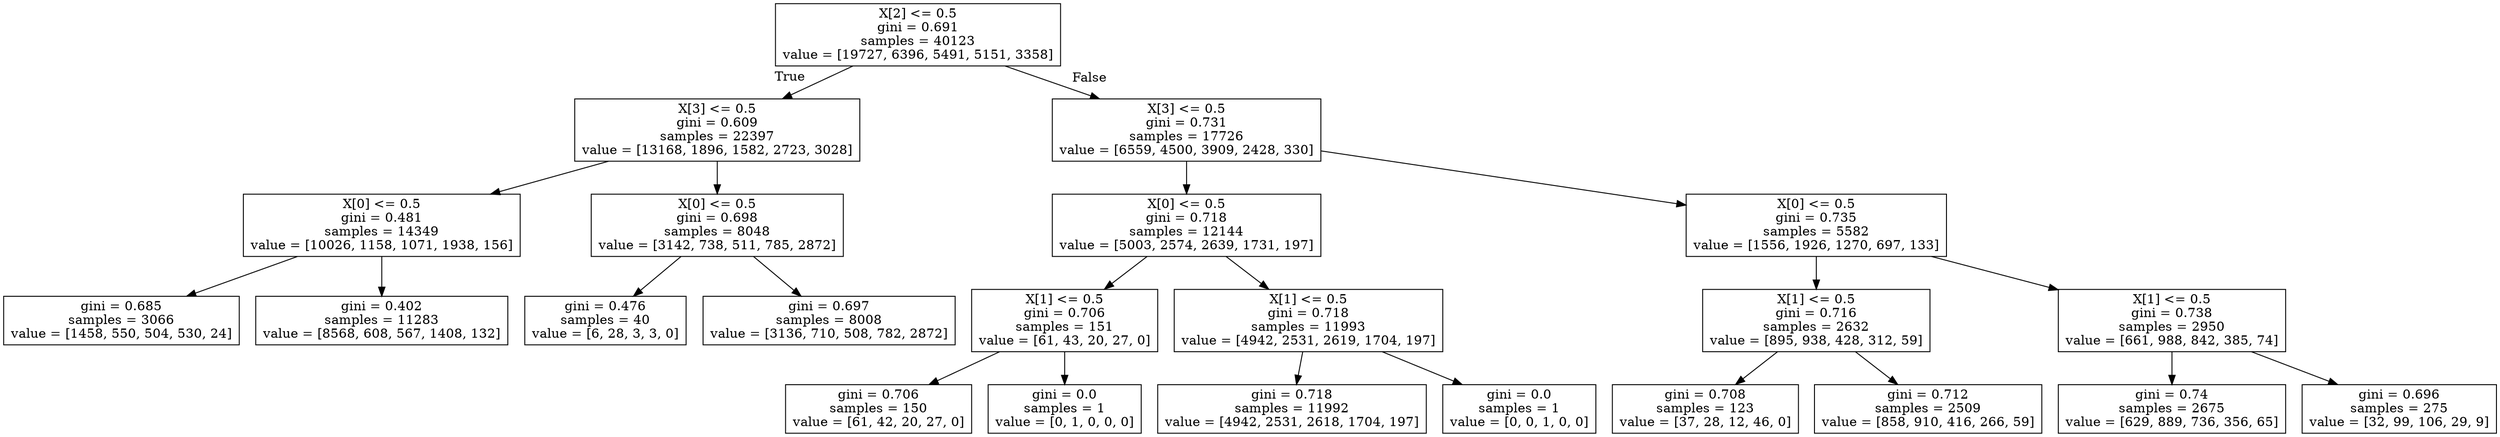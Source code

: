 digraph Tree {
node [shape=box] ;
0 [label="X[2] <= 0.5\ngini = 0.691\nsamples = 40123\nvalue = [19727, 6396, 5491, 5151, 3358]"] ;
1 [label="X[3] <= 0.5\ngini = 0.609\nsamples = 22397\nvalue = [13168, 1896, 1582, 2723, 3028]"] ;
0 -> 1 [labeldistance=2.5, labelangle=45, headlabel="True"] ;
2 [label="X[0] <= 0.5\ngini = 0.481\nsamples = 14349\nvalue = [10026, 1158, 1071, 1938, 156]"] ;
1 -> 2 ;
3 [label="gini = 0.685\nsamples = 3066\nvalue = [1458, 550, 504, 530, 24]"] ;
2 -> 3 ;
4 [label="gini = 0.402\nsamples = 11283\nvalue = [8568, 608, 567, 1408, 132]"] ;
2 -> 4 ;
5 [label="X[0] <= 0.5\ngini = 0.698\nsamples = 8048\nvalue = [3142, 738, 511, 785, 2872]"] ;
1 -> 5 ;
6 [label="gini = 0.476\nsamples = 40\nvalue = [6, 28, 3, 3, 0]"] ;
5 -> 6 ;
7 [label="gini = 0.697\nsamples = 8008\nvalue = [3136, 710, 508, 782, 2872]"] ;
5 -> 7 ;
8 [label="X[3] <= 0.5\ngini = 0.731\nsamples = 17726\nvalue = [6559, 4500, 3909, 2428, 330]"] ;
0 -> 8 [labeldistance=2.5, labelangle=-45, headlabel="False"] ;
9 [label="X[0] <= 0.5\ngini = 0.718\nsamples = 12144\nvalue = [5003, 2574, 2639, 1731, 197]"] ;
8 -> 9 ;
10 [label="X[1] <= 0.5\ngini = 0.706\nsamples = 151\nvalue = [61, 43, 20, 27, 0]"] ;
9 -> 10 ;
11 [label="gini = 0.706\nsamples = 150\nvalue = [61, 42, 20, 27, 0]"] ;
10 -> 11 ;
12 [label="gini = 0.0\nsamples = 1\nvalue = [0, 1, 0, 0, 0]"] ;
10 -> 12 ;
13 [label="X[1] <= 0.5\ngini = 0.718\nsamples = 11993\nvalue = [4942, 2531, 2619, 1704, 197]"] ;
9 -> 13 ;
14 [label="gini = 0.718\nsamples = 11992\nvalue = [4942, 2531, 2618, 1704, 197]"] ;
13 -> 14 ;
15 [label="gini = 0.0\nsamples = 1\nvalue = [0, 0, 1, 0, 0]"] ;
13 -> 15 ;
16 [label="X[0] <= 0.5\ngini = 0.735\nsamples = 5582\nvalue = [1556, 1926, 1270, 697, 133]"] ;
8 -> 16 ;
17 [label="X[1] <= 0.5\ngini = 0.716\nsamples = 2632\nvalue = [895, 938, 428, 312, 59]"] ;
16 -> 17 ;
18 [label="gini = 0.708\nsamples = 123\nvalue = [37, 28, 12, 46, 0]"] ;
17 -> 18 ;
19 [label="gini = 0.712\nsamples = 2509\nvalue = [858, 910, 416, 266, 59]"] ;
17 -> 19 ;
20 [label="X[1] <= 0.5\ngini = 0.738\nsamples = 2950\nvalue = [661, 988, 842, 385, 74]"] ;
16 -> 20 ;
21 [label="gini = 0.74\nsamples = 2675\nvalue = [629, 889, 736, 356, 65]"] ;
20 -> 21 ;
22 [label="gini = 0.696\nsamples = 275\nvalue = [32, 99, 106, 29, 9]"] ;
20 -> 22 ;
}